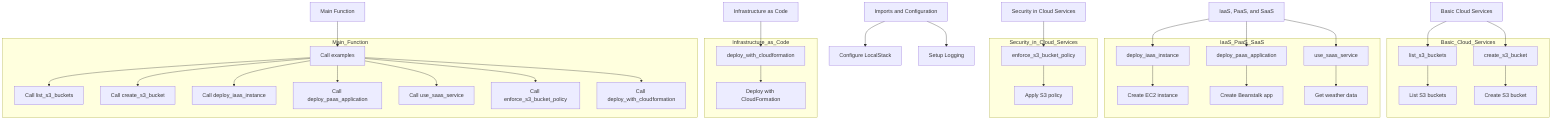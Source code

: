 graph TD
    A[Imports and Configuration]
    B[Basic Cloud Services]
    C[IaaS, PaaS, and SaaS]
    D[Security in Cloud Services]
    E[Infrastructure as Code]
    F[Main Function]

    A --> G[Configure LocalStack]
    A --> H[Setup Logging]

    B --> I[list_s3_buckets]
    B --> J[create_s3_bucket]

    C --> K[deploy_iaas_instance]
    C --> L[deploy_paas_application]
    C --> M[use_saas_service]

    D --> N[enforce_s3_bucket_policy]

    E --> O[deploy_with_cloudformation]

    F --> P[Call examples]

    subgraph Basic_Cloud_Services
        I --> Q[List S3 buckets]
        J --> R[Create S3 bucket]
    end

    subgraph IaaS_PaaS_SaaS
        K --> S[Create EC2 instance]
        L --> T[Create Beanstalk app]
        M --> U[Get weather data]
    end

    subgraph Security_in_Cloud_Services
        N --> V[Apply S3 policy]
    end

    subgraph Infrastructure_as_Code
        O --> W[Deploy with CloudFormation]
    end

    subgraph Main_Function
        P --> X[Call list_s3_buckets]
        P --> Y[Call create_s3_bucket]
        P --> Z[Call deploy_iaas_instance]
        P --> AA[Call deploy_paas_application]
        P --> AB[Call use_saas_service]
        P --> AC[Call enforce_s3_bucket_policy]
        P --> AD[Call deploy_with_cloudformation]
    end